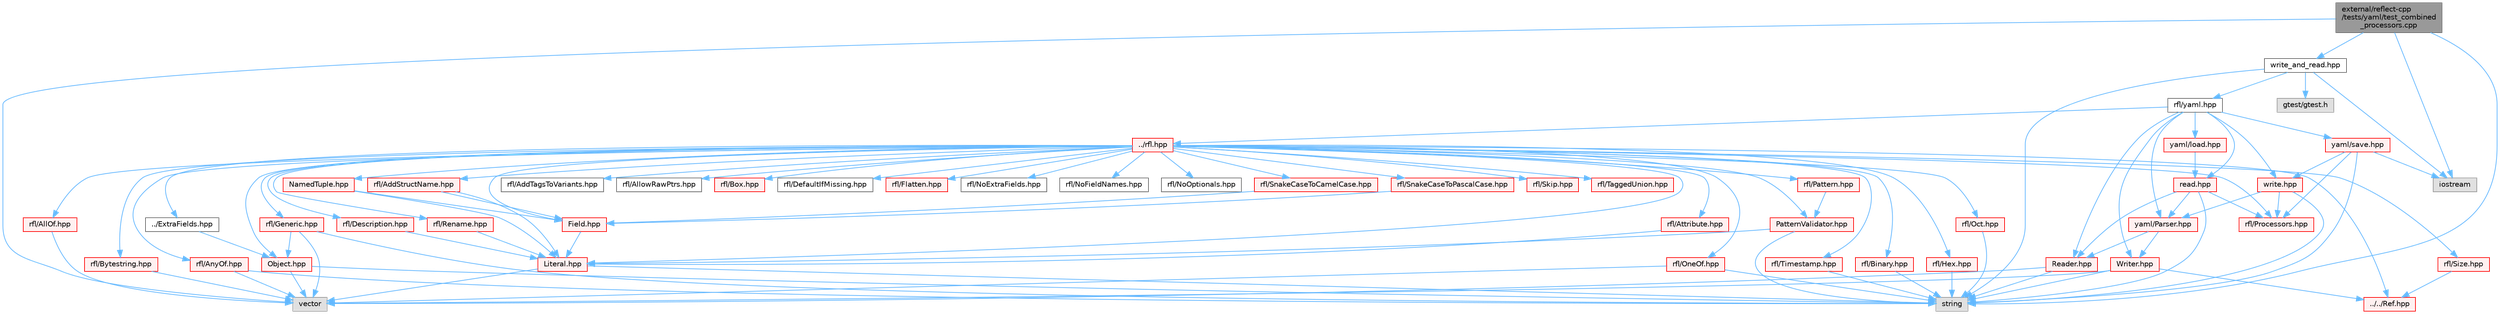 digraph "external/reflect-cpp/tests/yaml/test_combined_processors.cpp"
{
 // LATEX_PDF_SIZE
  bgcolor="transparent";
  edge [fontname=Helvetica,fontsize=10,labelfontname=Helvetica,labelfontsize=10];
  node [fontname=Helvetica,fontsize=10,shape=box,height=0.2,width=0.4];
  Node1 [id="Node000001",label="external/reflect-cpp\l/tests/yaml/test_combined\l_processors.cpp",height=0.2,width=0.4,color="gray40", fillcolor="grey60", style="filled", fontcolor="black",tooltip=" "];
  Node1 -> Node2 [id="edge103_Node000001_Node000002",color="steelblue1",style="solid",tooltip=" "];
  Node2 [id="Node000002",label="iostream",height=0.2,width=0.4,color="grey60", fillcolor="#E0E0E0", style="filled",tooltip=" "];
  Node1 -> Node3 [id="edge104_Node000001_Node000003",color="steelblue1",style="solid",tooltip=" "];
  Node3 [id="Node000003",label="string",height=0.2,width=0.4,color="grey60", fillcolor="#E0E0E0", style="filled",tooltip=" "];
  Node1 -> Node4 [id="edge105_Node000001_Node000004",color="steelblue1",style="solid",tooltip=" "];
  Node4 [id="Node000004",label="vector",height=0.2,width=0.4,color="grey60", fillcolor="#E0E0E0", style="filled",tooltip=" "];
  Node1 -> Node5 [id="edge106_Node000001_Node000005",color="steelblue1",style="solid",tooltip=" "];
  Node5 [id="Node000005",label="write_and_read.hpp",height=0.2,width=0.4,color="grey40", fillcolor="white", style="filled",URL="$yaml_2write__and__read_8hpp.html",tooltip=" "];
  Node5 -> Node6 [id="edge107_Node000005_Node000006",color="steelblue1",style="solid",tooltip=" "];
  Node6 [id="Node000006",label="gtest/gtest.h",height=0.2,width=0.4,color="grey60", fillcolor="#E0E0E0", style="filled",tooltip=" "];
  Node5 -> Node2 [id="edge108_Node000005_Node000002",color="steelblue1",style="solid",tooltip=" "];
  Node5 -> Node7 [id="edge109_Node000005_Node000007",color="steelblue1",style="solid",tooltip=" "];
  Node7 [id="Node000007",label="rfl/yaml.hpp",height=0.2,width=0.4,color="grey40", fillcolor="white", style="filled",URL="$yaml_8hpp.html",tooltip=" "];
  Node7 -> Node8 [id="edge110_Node000007_Node000008",color="steelblue1",style="solid",tooltip=" "];
  Node8 [id="Node000008",label="../rfl.hpp",height=0.2,width=0.4,color="red", fillcolor="#FFF0F0", style="filled",URL="$rfl_8hpp.html",tooltip=" "];
  Node8 -> Node9 [id="edge111_Node000008_Node000009",color="steelblue1",style="solid",tooltip=" "];
  Node9 [id="Node000009",label="rfl/AddStructName.hpp",height=0.2,width=0.4,color="red", fillcolor="#FFF0F0", style="filled",URL="$_add_struct_name_8hpp.html",tooltip=" "];
  Node9 -> Node11 [id="edge112_Node000009_Node000011",color="steelblue1",style="solid",tooltip=" "];
  Node11 [id="Node000011",label="Field.hpp",height=0.2,width=0.4,color="red", fillcolor="#FFF0F0", style="filled",URL="$_field_8hpp.html",tooltip=" "];
  Node11 -> Node16 [id="edge113_Node000011_Node000016",color="steelblue1",style="solid",tooltip=" "];
  Node16 [id="Node000016",label="Literal.hpp",height=0.2,width=0.4,color="red", fillcolor="#FFF0F0", style="filled",URL="$_literal_8hpp.html",tooltip=" "];
  Node16 -> Node3 [id="edge114_Node000016_Node000003",color="steelblue1",style="solid",tooltip=" "];
  Node16 -> Node4 [id="edge115_Node000016_Node000004",color="steelblue1",style="solid",tooltip=" "];
  Node9 -> Node16 [id="edge116_Node000009_Node000016",color="steelblue1",style="solid",tooltip=" "];
  Node8 -> Node57 [id="edge117_Node000008_Node000057",color="steelblue1",style="solid",tooltip=" "];
  Node57 [id="Node000057",label="rfl/AddTagsToVariants.hpp",height=0.2,width=0.4,color="grey40", fillcolor="white", style="filled",URL="$_add_tags_to_variants_8hpp.html",tooltip=" "];
  Node8 -> Node58 [id="edge118_Node000008_Node000058",color="steelblue1",style="solid",tooltip=" "];
  Node58 [id="Node000058",label="rfl/AllOf.hpp",height=0.2,width=0.4,color="red", fillcolor="#FFF0F0", style="filled",URL="$_all_of_8hpp.html",tooltip=" "];
  Node58 -> Node4 [id="edge119_Node000058_Node000004",color="steelblue1",style="solid",tooltip=" "];
  Node8 -> Node67 [id="edge120_Node000008_Node000067",color="steelblue1",style="solid",tooltip=" "];
  Node67 [id="Node000067",label="rfl/AllowRawPtrs.hpp",height=0.2,width=0.4,color="grey40", fillcolor="white", style="filled",URL="$_allow_raw_ptrs_8hpp.html",tooltip=" "];
  Node8 -> Node68 [id="edge121_Node000008_Node000068",color="steelblue1",style="solid",tooltip=" "];
  Node68 [id="Node000068",label="rfl/AnyOf.hpp",height=0.2,width=0.4,color="red", fillcolor="#FFF0F0", style="filled",URL="$_any_of_8hpp.html",tooltip=" "];
  Node68 -> Node3 [id="edge122_Node000068_Node000003",color="steelblue1",style="solid",tooltip=" "];
  Node68 -> Node4 [id="edge123_Node000068_Node000004",color="steelblue1",style="solid",tooltip=" "];
  Node8 -> Node70 [id="edge124_Node000008_Node000070",color="steelblue1",style="solid",tooltip=" "];
  Node70 [id="Node000070",label="rfl/Attribute.hpp",height=0.2,width=0.4,color="red", fillcolor="#FFF0F0", style="filled",URL="$_attribute_8hpp.html",tooltip=" "];
  Node70 -> Node16 [id="edge125_Node000070_Node000016",color="steelblue1",style="solid",tooltip=" "];
  Node8 -> Node71 [id="edge126_Node000008_Node000071",color="steelblue1",style="solid",tooltip=" "];
  Node71 [id="Node000071",label="rfl/Binary.hpp",height=0.2,width=0.4,color="red", fillcolor="#FFF0F0", style="filled",URL="$_binary_8hpp.html",tooltip=" "];
  Node71 -> Node3 [id="edge127_Node000071_Node000003",color="steelblue1",style="solid",tooltip=" "];
  Node8 -> Node73 [id="edge128_Node000008_Node000073",color="steelblue1",style="solid",tooltip=" "];
  Node73 [id="Node000073",label="rfl/Box.hpp",height=0.2,width=0.4,color="red", fillcolor="#FFF0F0", style="filled",URL="$_box_8hpp.html",tooltip=" "];
  Node8 -> Node74 [id="edge129_Node000008_Node000074",color="steelblue1",style="solid",tooltip=" "];
  Node74 [id="Node000074",label="rfl/Bytestring.hpp",height=0.2,width=0.4,color="red", fillcolor="#FFF0F0", style="filled",URL="$_bytestring_8hpp.html",tooltip=" "];
  Node74 -> Node4 [id="edge130_Node000074_Node000004",color="steelblue1",style="solid",tooltip=" "];
  Node8 -> Node75 [id="edge131_Node000008_Node000075",color="steelblue1",style="solid",tooltip=" "];
  Node75 [id="Node000075",label="rfl/DefaultIfMissing.hpp",height=0.2,width=0.4,color="grey40", fillcolor="white", style="filled",URL="$_default_if_missing_8hpp.html",tooltip=" "];
  Node8 -> Node76 [id="edge132_Node000008_Node000076",color="steelblue1",style="solid",tooltip=" "];
  Node76 [id="Node000076",label="rfl/Description.hpp",height=0.2,width=0.4,color="red", fillcolor="#FFF0F0", style="filled",URL="$_description_8hpp.html",tooltip=" "];
  Node76 -> Node16 [id="edge133_Node000076_Node000016",color="steelblue1",style="solid",tooltip=" "];
  Node8 -> Node51 [id="edge134_Node000008_Node000051",color="steelblue1",style="solid",tooltip=" "];
  Node51 [id="Node000051",label="../ExtraFields.hpp",height=0.2,width=0.4,color="grey40", fillcolor="white", style="filled",URL="$_extra_fields_8hpp.html",tooltip=" "];
  Node51 -> Node52 [id="edge135_Node000051_Node000052",color="steelblue1",style="solid",tooltip=" "];
  Node52 [id="Node000052",label="Object.hpp",height=0.2,width=0.4,color="red", fillcolor="#FFF0F0", style="filled",URL="$_object_8hpp.html",tooltip=" "];
  Node52 -> Node3 [id="edge136_Node000052_Node000003",color="steelblue1",style="solid",tooltip=" "];
  Node52 -> Node4 [id="edge137_Node000052_Node000004",color="steelblue1",style="solid",tooltip=" "];
  Node8 -> Node11 [id="edge138_Node000008_Node000011",color="steelblue1",style="solid",tooltip=" "];
  Node8 -> Node77 [id="edge139_Node000008_Node000077",color="steelblue1",style="solid",tooltip=" "];
  Node77 [id="Node000077",label="rfl/Flatten.hpp",height=0.2,width=0.4,color="red", fillcolor="#FFF0F0", style="filled",URL="$_flatten_8hpp.html",tooltip=" "];
  Node8 -> Node78 [id="edge140_Node000008_Node000078",color="steelblue1",style="solid",tooltip=" "];
  Node78 [id="Node000078",label="rfl/Generic.hpp",height=0.2,width=0.4,color="red", fillcolor="#FFF0F0", style="filled",URL="$_generic_8hpp.html",tooltip=" "];
  Node78 -> Node3 [id="edge141_Node000078_Node000003",color="steelblue1",style="solid",tooltip=" "];
  Node78 -> Node4 [id="edge142_Node000078_Node000004",color="steelblue1",style="solid",tooltip=" "];
  Node78 -> Node52 [id="edge143_Node000078_Node000052",color="steelblue1",style="solid",tooltip=" "];
  Node8 -> Node80 [id="edge144_Node000008_Node000080",color="steelblue1",style="solid",tooltip=" "];
  Node80 [id="Node000080",label="rfl/Hex.hpp",height=0.2,width=0.4,color="red", fillcolor="#FFF0F0", style="filled",URL="$_hex_8hpp.html",tooltip=" "];
  Node80 -> Node3 [id="edge145_Node000080_Node000003",color="steelblue1",style="solid",tooltip=" "];
  Node8 -> Node16 [id="edge146_Node000008_Node000016",color="steelblue1",style="solid",tooltip=" "];
  Node8 -> Node45 [id="edge147_Node000008_Node000045",color="steelblue1",style="solid",tooltip=" "];
  Node45 [id="Node000045",label="NamedTuple.hpp",height=0.2,width=0.4,color="red", fillcolor="#FFF0F0", style="filled",URL="$_named_tuple_8hpp.html",tooltip=" "];
  Node45 -> Node11 [id="edge148_Node000045_Node000011",color="steelblue1",style="solid",tooltip=" "];
  Node45 -> Node16 [id="edge149_Node000045_Node000016",color="steelblue1",style="solid",tooltip=" "];
  Node8 -> Node81 [id="edge150_Node000008_Node000081",color="steelblue1",style="solid",tooltip=" "];
  Node81 [id="Node000081",label="rfl/NoExtraFields.hpp",height=0.2,width=0.4,color="grey40", fillcolor="white", style="filled",URL="$_no_extra_fields_8hpp.html",tooltip=" "];
  Node8 -> Node82 [id="edge151_Node000008_Node000082",color="steelblue1",style="solid",tooltip=" "];
  Node82 [id="Node000082",label="rfl/NoFieldNames.hpp",height=0.2,width=0.4,color="grey40", fillcolor="white", style="filled",URL="$_no_field_names_8hpp.html",tooltip=" "];
  Node8 -> Node83 [id="edge152_Node000008_Node000083",color="steelblue1",style="solid",tooltip=" "];
  Node83 [id="Node000083",label="rfl/NoOptionals.hpp",height=0.2,width=0.4,color="grey40", fillcolor="white", style="filled",URL="$_no_optionals_8hpp.html",tooltip=" "];
  Node8 -> Node52 [id="edge153_Node000008_Node000052",color="steelblue1",style="solid",tooltip=" "];
  Node8 -> Node84 [id="edge154_Node000008_Node000084",color="steelblue1",style="solid",tooltip=" "];
  Node84 [id="Node000084",label="rfl/Oct.hpp",height=0.2,width=0.4,color="red", fillcolor="#FFF0F0", style="filled",URL="$_oct_8hpp.html",tooltip=" "];
  Node84 -> Node3 [id="edge155_Node000084_Node000003",color="steelblue1",style="solid",tooltip=" "];
  Node8 -> Node86 [id="edge156_Node000008_Node000086",color="steelblue1",style="solid",tooltip=" "];
  Node86 [id="Node000086",label="rfl/OneOf.hpp",height=0.2,width=0.4,color="red", fillcolor="#FFF0F0", style="filled",URL="$_one_of_8hpp.html",tooltip=" "];
  Node86 -> Node3 [id="edge157_Node000086_Node000003",color="steelblue1",style="solid",tooltip=" "];
  Node86 -> Node4 [id="edge158_Node000086_Node000004",color="steelblue1",style="solid",tooltip=" "];
  Node8 -> Node87 [id="edge159_Node000008_Node000087",color="steelblue1",style="solid",tooltip=" "];
  Node87 [id="Node000087",label="rfl/Pattern.hpp",height=0.2,width=0.4,color="red", fillcolor="#FFF0F0", style="filled",URL="$_pattern_8hpp.html",tooltip=" "];
  Node87 -> Node88 [id="edge160_Node000087_Node000088",color="steelblue1",style="solid",tooltip=" "];
  Node88 [id="Node000088",label="PatternValidator.hpp",height=0.2,width=0.4,color="red", fillcolor="#FFF0F0", style="filled",URL="$_pattern_validator_8hpp.html",tooltip=" "];
  Node88 -> Node3 [id="edge161_Node000088_Node000003",color="steelblue1",style="solid",tooltip=" "];
  Node88 -> Node16 [id="edge162_Node000088_Node000016",color="steelblue1",style="solid",tooltip=" "];
  Node8 -> Node88 [id="edge163_Node000008_Node000088",color="steelblue1",style="solid",tooltip=" "];
  Node8 -> Node94 [id="edge164_Node000008_Node000094",color="steelblue1",style="solid",tooltip=" "];
  Node94 [id="Node000094",label="rfl/Processors.hpp",height=0.2,width=0.4,color="red", fillcolor="#FFF0F0", style="filled",URL="$_processors_8hpp.html",tooltip=" "];
  Node8 -> Node61 [id="edge165_Node000008_Node000061",color="steelblue1",style="solid",tooltip=" "];
  Node61 [id="Node000061",label="../../Ref.hpp",height=0.2,width=0.4,color="red", fillcolor="#FFF0F0", style="filled",URL="$_ref_8hpp.html",tooltip=" "];
  Node8 -> Node103 [id="edge166_Node000008_Node000103",color="steelblue1",style="solid",tooltip=" "];
  Node103 [id="Node000103",label="rfl/Rename.hpp",height=0.2,width=0.4,color="red", fillcolor="#FFF0F0", style="filled",URL="$_rename_8hpp.html",tooltip=" "];
  Node103 -> Node16 [id="edge167_Node000103_Node000016",color="steelblue1",style="solid",tooltip=" "];
  Node8 -> Node104 [id="edge168_Node000008_Node000104",color="steelblue1",style="solid",tooltip=" "];
  Node104 [id="Node000104",label="rfl/Size.hpp",height=0.2,width=0.4,color="red", fillcolor="#FFF0F0", style="filled",URL="$_size_8hpp.html",tooltip=" "];
  Node104 -> Node61 [id="edge169_Node000104_Node000061",color="steelblue1",style="solid",tooltip=" "];
  Node8 -> Node105 [id="edge170_Node000008_Node000105",color="steelblue1",style="solid",tooltip=" "];
  Node105 [id="Node000105",label="rfl/Skip.hpp",height=0.2,width=0.4,color="red", fillcolor="#FFF0F0", style="filled",URL="$_skip_8hpp.html",tooltip=" "];
  Node8 -> Node107 [id="edge171_Node000008_Node000107",color="steelblue1",style="solid",tooltip=" "];
  Node107 [id="Node000107",label="rfl/SnakeCaseToCamelCase.hpp",height=0.2,width=0.4,color="red", fillcolor="#FFF0F0", style="filled",URL="$_snake_case_to_camel_case_8hpp.html",tooltip=" "];
  Node107 -> Node11 [id="edge172_Node000107_Node000011",color="steelblue1",style="solid",tooltip=" "];
  Node8 -> Node110 [id="edge173_Node000008_Node000110",color="steelblue1",style="solid",tooltip=" "];
  Node110 [id="Node000110",label="rfl/SnakeCaseToPascalCase.hpp",height=0.2,width=0.4,color="red", fillcolor="#FFF0F0", style="filled",URL="$_snake_case_to_pascal_case_8hpp.html",tooltip=" "];
  Node110 -> Node11 [id="edge174_Node000110_Node000011",color="steelblue1",style="solid",tooltip=" "];
  Node8 -> Node111 [id="edge175_Node000008_Node000111",color="steelblue1",style="solid",tooltip=" "];
  Node111 [id="Node000111",label="rfl/TaggedUnion.hpp",height=0.2,width=0.4,color="red", fillcolor="#FFF0F0", style="filled",URL="$_tagged_union_8hpp.html",tooltip=" "];
  Node8 -> Node153 [id="edge176_Node000008_Node000153",color="steelblue1",style="solid",tooltip=" "];
  Node153 [id="Node000153",label="rfl/Timestamp.hpp",height=0.2,width=0.4,color="red", fillcolor="#FFF0F0", style="filled",URL="$_timestamp_8hpp.html",tooltip=" "];
  Node153 -> Node3 [id="edge177_Node000153_Node000003",color="steelblue1",style="solid",tooltip=" "];
  Node7 -> Node299 [id="edge178_Node000007_Node000299",color="steelblue1",style="solid",tooltip=" "];
  Node299 [id="Node000299",label="yaml/Parser.hpp",height=0.2,width=0.4,color="red", fillcolor="#FFF0F0", style="filled",URL="$yaml_2_parser_8hpp.html",tooltip=" "];
  Node299 -> Node300 [id="edge179_Node000299_Node000300",color="steelblue1",style="solid",tooltip=" "];
  Node300 [id="Node000300",label="Reader.hpp",height=0.2,width=0.4,color="red", fillcolor="#FFF0F0", style="filled",URL="$yaml_2_reader_8hpp.html",tooltip=" "];
  Node300 -> Node3 [id="edge180_Node000300_Node000003",color="steelblue1",style="solid",tooltip=" "];
  Node300 -> Node4 [id="edge181_Node000300_Node000004",color="steelblue1",style="solid",tooltip=" "];
  Node299 -> Node302 [id="edge182_Node000299_Node000302",color="steelblue1",style="solid",tooltip=" "];
  Node302 [id="Node000302",label="Writer.hpp",height=0.2,width=0.4,color="red", fillcolor="#FFF0F0", style="filled",URL="$yaml_2_writer_8hpp.html",tooltip=" "];
  Node302 -> Node3 [id="edge183_Node000302_Node000003",color="steelblue1",style="solid",tooltip=" "];
  Node302 -> Node4 [id="edge184_Node000302_Node000004",color="steelblue1",style="solid",tooltip=" "];
  Node302 -> Node61 [id="edge185_Node000302_Node000061",color="steelblue1",style="solid",tooltip=" "];
  Node7 -> Node300 [id="edge186_Node000007_Node000300",color="steelblue1",style="solid",tooltip=" "];
  Node7 -> Node302 [id="edge187_Node000007_Node000302",color="steelblue1",style="solid",tooltip=" "];
  Node7 -> Node303 [id="edge188_Node000007_Node000303",color="steelblue1",style="solid",tooltip=" "];
  Node303 [id="Node000303",label="yaml/load.hpp",height=0.2,width=0.4,color="red", fillcolor="#FFF0F0", style="filled",URL="$yaml_2load_8hpp.html",tooltip=" "];
  Node303 -> Node306 [id="edge189_Node000303_Node000306",color="steelblue1",style="solid",tooltip=" "];
  Node306 [id="Node000306",label="read.hpp",height=0.2,width=0.4,color="red", fillcolor="#FFF0F0", style="filled",URL="$yaml_2read_8hpp.html",tooltip=" "];
  Node306 -> Node3 [id="edge190_Node000306_Node000003",color="steelblue1",style="solid",tooltip=" "];
  Node306 -> Node94 [id="edge191_Node000306_Node000094",color="steelblue1",style="solid",tooltip=" "];
  Node306 -> Node299 [id="edge192_Node000306_Node000299",color="steelblue1",style="solid",tooltip=" "];
  Node306 -> Node300 [id="edge193_Node000306_Node000300",color="steelblue1",style="solid",tooltip=" "];
  Node7 -> Node306 [id="edge194_Node000007_Node000306",color="steelblue1",style="solid",tooltip=" "];
  Node7 -> Node307 [id="edge195_Node000007_Node000307",color="steelblue1",style="solid",tooltip=" "];
  Node307 [id="Node000307",label="yaml/save.hpp",height=0.2,width=0.4,color="red", fillcolor="#FFF0F0", style="filled",URL="$yaml_2save_8hpp.html",tooltip=" "];
  Node307 -> Node2 [id="edge196_Node000307_Node000002",color="steelblue1",style="solid",tooltip=" "];
  Node307 -> Node3 [id="edge197_Node000307_Node000003",color="steelblue1",style="solid",tooltip=" "];
  Node307 -> Node94 [id="edge198_Node000307_Node000094",color="steelblue1",style="solid",tooltip=" "];
  Node307 -> Node309 [id="edge199_Node000307_Node000309",color="steelblue1",style="solid",tooltip=" "];
  Node309 [id="Node000309",label="write.hpp",height=0.2,width=0.4,color="red", fillcolor="#FFF0F0", style="filled",URL="$yaml_2write_8hpp.html",tooltip=" "];
  Node309 -> Node3 [id="edge200_Node000309_Node000003",color="steelblue1",style="solid",tooltip=" "];
  Node309 -> Node94 [id="edge201_Node000309_Node000094",color="steelblue1",style="solid",tooltip=" "];
  Node309 -> Node299 [id="edge202_Node000309_Node000299",color="steelblue1",style="solid",tooltip=" "];
  Node7 -> Node309 [id="edge203_Node000007_Node000309",color="steelblue1",style="solid",tooltip=" "];
  Node5 -> Node3 [id="edge204_Node000005_Node000003",color="steelblue1",style="solid",tooltip=" "];
}
